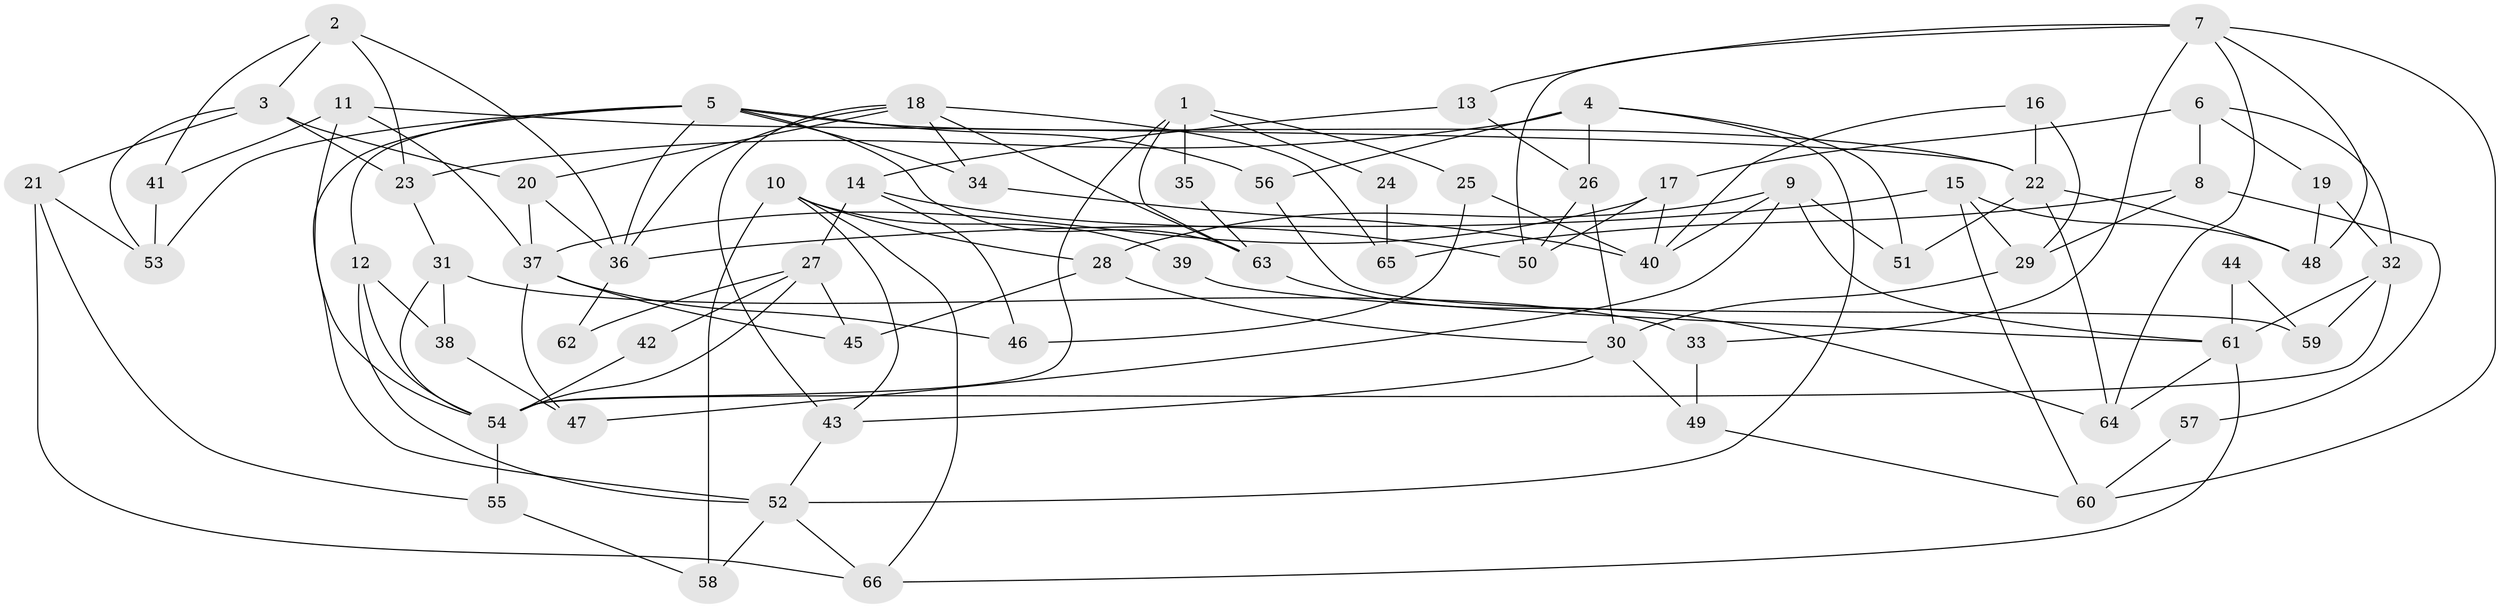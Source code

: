 // coarse degree distribution, {4: 0.2826086956521739, 3: 0.2608695652173913, 5: 0.15217391304347827, 6: 0.06521739130434782, 2: 0.10869565217391304, 7: 0.043478260869565216, 8: 0.06521739130434782, 9: 0.021739130434782608}
// Generated by graph-tools (version 1.1) at 2025/54/03/04/25 21:54:01]
// undirected, 66 vertices, 132 edges
graph export_dot {
graph [start="1"]
  node [color=gray90,style=filled];
  1;
  2;
  3;
  4;
  5;
  6;
  7;
  8;
  9;
  10;
  11;
  12;
  13;
  14;
  15;
  16;
  17;
  18;
  19;
  20;
  21;
  22;
  23;
  24;
  25;
  26;
  27;
  28;
  29;
  30;
  31;
  32;
  33;
  34;
  35;
  36;
  37;
  38;
  39;
  40;
  41;
  42;
  43;
  44;
  45;
  46;
  47;
  48;
  49;
  50;
  51;
  52;
  53;
  54;
  55;
  56;
  57;
  58;
  59;
  60;
  61;
  62;
  63;
  64;
  65;
  66;
  1 -- 63;
  1 -- 54;
  1 -- 24;
  1 -- 25;
  1 -- 35;
  2 -- 23;
  2 -- 41;
  2 -- 3;
  2 -- 36;
  3 -- 21;
  3 -- 20;
  3 -- 23;
  3 -- 53;
  4 -- 52;
  4 -- 26;
  4 -- 23;
  4 -- 51;
  4 -- 56;
  5 -- 52;
  5 -- 36;
  5 -- 12;
  5 -- 22;
  5 -- 34;
  5 -- 53;
  5 -- 56;
  5 -- 63;
  6 -- 17;
  6 -- 32;
  6 -- 8;
  6 -- 19;
  7 -- 60;
  7 -- 64;
  7 -- 13;
  7 -- 33;
  7 -- 48;
  7 -- 50;
  8 -- 29;
  8 -- 57;
  8 -- 65;
  9 -- 51;
  9 -- 40;
  9 -- 28;
  9 -- 47;
  9 -- 61;
  10 -- 66;
  10 -- 28;
  10 -- 39;
  10 -- 43;
  10 -- 58;
  11 -- 54;
  11 -- 37;
  11 -- 22;
  11 -- 41;
  12 -- 38;
  12 -- 52;
  12 -- 54;
  13 -- 26;
  13 -- 14;
  14 -- 46;
  14 -- 27;
  14 -- 50;
  15 -- 36;
  15 -- 48;
  15 -- 29;
  15 -- 60;
  16 -- 22;
  16 -- 40;
  16 -- 29;
  17 -- 50;
  17 -- 37;
  17 -- 40;
  18 -- 63;
  18 -- 20;
  18 -- 34;
  18 -- 36;
  18 -- 43;
  18 -- 65;
  19 -- 48;
  19 -- 32;
  20 -- 36;
  20 -- 37;
  21 -- 53;
  21 -- 66;
  21 -- 55;
  22 -- 48;
  22 -- 51;
  22 -- 64;
  23 -- 31;
  24 -- 65;
  25 -- 40;
  25 -- 46;
  26 -- 30;
  26 -- 50;
  27 -- 54;
  27 -- 42;
  27 -- 45;
  27 -- 62;
  28 -- 30;
  28 -- 45;
  29 -- 30;
  30 -- 43;
  30 -- 49;
  31 -- 54;
  31 -- 33;
  31 -- 38;
  32 -- 54;
  32 -- 59;
  32 -- 61;
  33 -- 49;
  34 -- 40;
  35 -- 63;
  36 -- 62;
  37 -- 45;
  37 -- 46;
  37 -- 47;
  38 -- 47;
  39 -- 61;
  41 -- 53;
  42 -- 54;
  43 -- 52;
  44 -- 59;
  44 -- 61;
  49 -- 60;
  52 -- 58;
  52 -- 66;
  54 -- 55;
  55 -- 58;
  56 -- 59;
  57 -- 60;
  61 -- 64;
  61 -- 66;
  63 -- 64;
}
